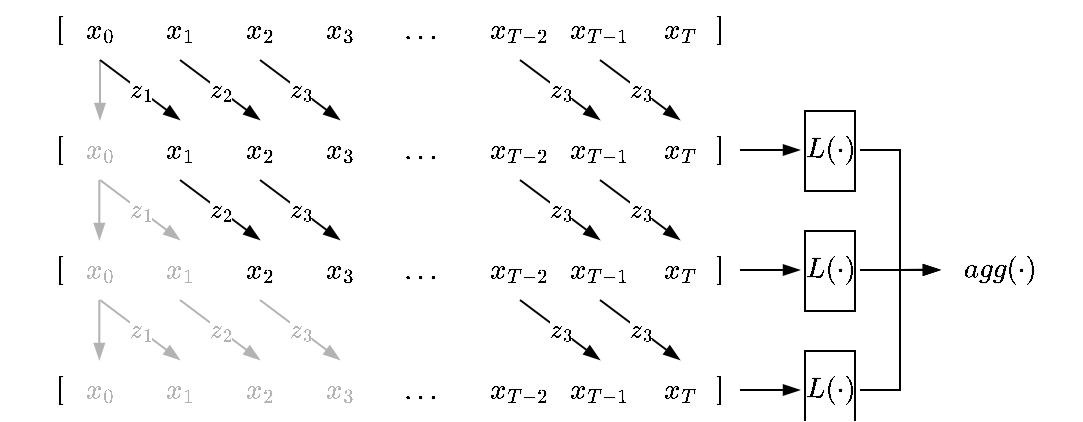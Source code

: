 <mxfile version="20.8.16" type="device"><diagram name="Page-1" id="5RpuQWyHDewdlg86QHUl"><mxGraphModel dx="1434" dy="963" grid="1" gridSize="10" guides="1" tooltips="1" connect="1" arrows="1" fold="1" page="1" pageScale="1" pageWidth="850" pageHeight="1100" math="1" shadow="0"><root><mxCell id="0"/><mxCell id="1" parent="0"/><mxCell id="D46S9qmXXGmL91cdWXB0-4" value="$$x_0$$" style="text;html=1;strokeColor=none;fillColor=none;align=center;verticalAlign=middle;whiteSpace=wrap;rounded=0;" vertex="1" parent="1"><mxGeometry x="220" y="230" width="60" height="30" as="geometry"/></mxCell><mxCell id="D46S9qmXXGmL91cdWXB0-5" value="$$x_1$$" style="text;html=1;strokeColor=none;fillColor=none;align=center;verticalAlign=middle;whiteSpace=wrap;rounded=0;" vertex="1" parent="1"><mxGeometry x="260" y="230" width="60" height="30" as="geometry"/></mxCell><mxCell id="D46S9qmXXGmL91cdWXB0-6" value="$$x_2$$" style="text;html=1;strokeColor=none;fillColor=none;align=center;verticalAlign=middle;whiteSpace=wrap;rounded=0;" vertex="1" parent="1"><mxGeometry x="300" y="230" width="60" height="30" as="geometry"/></mxCell><mxCell id="D46S9qmXXGmL91cdWXB0-7" value="$$x_3$$" style="text;html=1;strokeColor=none;fillColor=none;align=center;verticalAlign=middle;whiteSpace=wrap;rounded=0;" vertex="1" parent="1"><mxGeometry x="340" y="230" width="60" height="30" as="geometry"/></mxCell><mxCell id="D46S9qmXXGmL91cdWXB0-8" value="$$...$$" style="text;html=1;strokeColor=none;fillColor=none;align=center;verticalAlign=middle;whiteSpace=wrap;rounded=0;" vertex="1" parent="1"><mxGeometry x="380" y="230" width="60" height="30" as="geometry"/></mxCell><mxCell id="D46S9qmXXGmL91cdWXB0-9" value="$$x_{T-2}$$" style="text;html=1;strokeColor=none;fillColor=none;align=center;verticalAlign=middle;whiteSpace=wrap;rounded=0;" vertex="1" parent="1"><mxGeometry x="430" y="230" width="60" height="30" as="geometry"/></mxCell><mxCell id="D46S9qmXXGmL91cdWXB0-10" value="$$x_{T-1}$$" style="text;html=1;strokeColor=none;fillColor=none;align=center;verticalAlign=middle;whiteSpace=wrap;rounded=0;" vertex="1" parent="1"><mxGeometry x="470" y="230" width="60" height="30" as="geometry"/></mxCell><mxCell id="D46S9qmXXGmL91cdWXB0-11" value="$$x_T$$" style="text;html=1;strokeColor=none;fillColor=none;align=center;verticalAlign=middle;whiteSpace=wrap;rounded=0;" vertex="1" parent="1"><mxGeometry x="510" y="230" width="60" height="30" as="geometry"/></mxCell><mxCell id="D46S9qmXXGmL91cdWXB0-12" value="$$]$$" style="text;html=1;strokeColor=none;fillColor=none;align=center;verticalAlign=middle;whiteSpace=wrap;rounded=0;" vertex="1" parent="1"><mxGeometry x="530" y="230" width="60" height="30" as="geometry"/></mxCell><mxCell id="D46S9qmXXGmL91cdWXB0-13" value="$$[$$" style="text;html=1;strokeColor=none;fillColor=none;align=center;verticalAlign=middle;whiteSpace=wrap;rounded=0;" vertex="1" parent="1"><mxGeometry x="200" y="230" width="60" height="30" as="geometry"/></mxCell><mxCell id="D46S9qmXXGmL91cdWXB0-14" value="$$x_0$$" style="text;html=1;strokeColor=none;fillColor=none;align=center;verticalAlign=middle;whiteSpace=wrap;rounded=0;fontColor=#B3B3B3;" vertex="1" parent="1"><mxGeometry x="220" y="290" width="60" height="30" as="geometry"/></mxCell><mxCell id="D46S9qmXXGmL91cdWXB0-15" value="$$x_1$$" style="text;html=1;strokeColor=none;fillColor=none;align=center;verticalAlign=middle;whiteSpace=wrap;rounded=0;" vertex="1" parent="1"><mxGeometry x="260" y="290" width="60" height="30" as="geometry"/></mxCell><mxCell id="D46S9qmXXGmL91cdWXB0-16" value="$$x_2$$" style="text;html=1;strokeColor=none;fillColor=none;align=center;verticalAlign=middle;whiteSpace=wrap;rounded=0;" vertex="1" parent="1"><mxGeometry x="300" y="290" width="60" height="30" as="geometry"/></mxCell><mxCell id="D46S9qmXXGmL91cdWXB0-17" value="$$x_3$$" style="text;html=1;strokeColor=none;fillColor=none;align=center;verticalAlign=middle;whiteSpace=wrap;rounded=0;" vertex="1" parent="1"><mxGeometry x="340" y="290" width="60" height="30" as="geometry"/></mxCell><mxCell id="D46S9qmXXGmL91cdWXB0-18" value="$$...$$" style="text;html=1;strokeColor=none;fillColor=none;align=center;verticalAlign=middle;whiteSpace=wrap;rounded=0;" vertex="1" parent="1"><mxGeometry x="380" y="290" width="60" height="30" as="geometry"/></mxCell><mxCell id="D46S9qmXXGmL91cdWXB0-19" value="$$x_{T-2}$$" style="text;html=1;strokeColor=none;fillColor=none;align=center;verticalAlign=middle;whiteSpace=wrap;rounded=0;" vertex="1" parent="1"><mxGeometry x="430" y="290" width="60" height="30" as="geometry"/></mxCell><mxCell id="D46S9qmXXGmL91cdWXB0-20" value="$$x_{T-1}$$" style="text;html=1;strokeColor=none;fillColor=none;align=center;verticalAlign=middle;whiteSpace=wrap;rounded=0;" vertex="1" parent="1"><mxGeometry x="470" y="290" width="60" height="30" as="geometry"/></mxCell><mxCell id="D46S9qmXXGmL91cdWXB0-21" value="$$x_T$$" style="text;html=1;strokeColor=none;fillColor=none;align=center;verticalAlign=middle;whiteSpace=wrap;rounded=0;" vertex="1" parent="1"><mxGeometry x="510" y="290" width="60" height="30" as="geometry"/></mxCell><mxCell id="D46S9qmXXGmL91cdWXB0-22" value="$$]$$" style="text;html=1;strokeColor=none;fillColor=none;align=center;verticalAlign=middle;whiteSpace=wrap;rounded=0;" vertex="1" parent="1"><mxGeometry x="530" y="290" width="60" height="30" as="geometry"/></mxCell><mxCell id="D46S9qmXXGmL91cdWXB0-23" value="$$[$$" style="text;html=1;strokeColor=none;fillColor=none;align=center;verticalAlign=middle;whiteSpace=wrap;rounded=0;" vertex="1" parent="1"><mxGeometry x="200" y="290" width="60" height="30" as="geometry"/></mxCell><mxCell id="D46S9qmXXGmL91cdWXB0-24" value="$$x_0$$" style="text;html=1;strokeColor=none;fillColor=none;align=center;verticalAlign=middle;whiteSpace=wrap;rounded=0;fontColor=#B3B3B3;" vertex="1" parent="1"><mxGeometry x="220" y="350" width="60" height="30" as="geometry"/></mxCell><mxCell id="D46S9qmXXGmL91cdWXB0-25" value="$$x_1$$" style="text;html=1;strokeColor=none;fillColor=none;align=center;verticalAlign=middle;whiteSpace=wrap;rounded=0;fontColor=#B3B3B3;" vertex="1" parent="1"><mxGeometry x="260" y="350" width="60" height="30" as="geometry"/></mxCell><mxCell id="D46S9qmXXGmL91cdWXB0-26" value="$$x_2$$" style="text;html=1;strokeColor=none;fillColor=none;align=center;verticalAlign=middle;whiteSpace=wrap;rounded=0;" vertex="1" parent="1"><mxGeometry x="300" y="350" width="60" height="30" as="geometry"/></mxCell><mxCell id="D46S9qmXXGmL91cdWXB0-27" value="$$x_3$$" style="text;html=1;strokeColor=none;fillColor=none;align=center;verticalAlign=middle;whiteSpace=wrap;rounded=0;" vertex="1" parent="1"><mxGeometry x="340" y="350" width="60" height="30" as="geometry"/></mxCell><mxCell id="D46S9qmXXGmL91cdWXB0-28" value="$$...$$" style="text;html=1;strokeColor=none;fillColor=none;align=center;verticalAlign=middle;whiteSpace=wrap;rounded=0;" vertex="1" parent="1"><mxGeometry x="380" y="350" width="60" height="30" as="geometry"/></mxCell><mxCell id="D46S9qmXXGmL91cdWXB0-29" value="$$x_{T-2}$$" style="text;html=1;strokeColor=none;fillColor=none;align=center;verticalAlign=middle;whiteSpace=wrap;rounded=0;" vertex="1" parent="1"><mxGeometry x="430" y="350" width="60" height="30" as="geometry"/></mxCell><mxCell id="D46S9qmXXGmL91cdWXB0-30" value="$$x_{T-1}$$" style="text;html=1;strokeColor=none;fillColor=none;align=center;verticalAlign=middle;whiteSpace=wrap;rounded=0;" vertex="1" parent="1"><mxGeometry x="470" y="350" width="60" height="30" as="geometry"/></mxCell><mxCell id="D46S9qmXXGmL91cdWXB0-31" value="$$x_T$$" style="text;html=1;strokeColor=none;fillColor=none;align=center;verticalAlign=middle;whiteSpace=wrap;rounded=0;" vertex="1" parent="1"><mxGeometry x="510" y="350" width="60" height="30" as="geometry"/></mxCell><mxCell id="D46S9qmXXGmL91cdWXB0-32" value="$$]$$" style="text;html=1;strokeColor=none;fillColor=none;align=center;verticalAlign=middle;whiteSpace=wrap;rounded=0;" vertex="1" parent="1"><mxGeometry x="530" y="350" width="60" height="30" as="geometry"/></mxCell><mxCell id="D46S9qmXXGmL91cdWXB0-33" value="$$[$$" style="text;html=1;strokeColor=none;fillColor=none;align=center;verticalAlign=middle;whiteSpace=wrap;rounded=0;" vertex="1" parent="1"><mxGeometry x="200" y="350" width="60" height="30" as="geometry"/></mxCell><mxCell id="D46S9qmXXGmL91cdWXB0-34" value="$$x_0$$" style="text;html=1;strokeColor=none;fillColor=none;align=center;verticalAlign=middle;whiteSpace=wrap;rounded=0;fontColor=#B3B3B3;" vertex="1" parent="1"><mxGeometry x="220" y="410" width="60" height="30" as="geometry"/></mxCell><mxCell id="D46S9qmXXGmL91cdWXB0-35" value="$$x_1$$" style="text;html=1;strokeColor=none;fillColor=none;align=center;verticalAlign=middle;whiteSpace=wrap;rounded=0;fontColor=#B3B3B3;" vertex="1" parent="1"><mxGeometry x="260" y="410" width="60" height="30" as="geometry"/></mxCell><mxCell id="D46S9qmXXGmL91cdWXB0-36" value="$$x_2$$" style="text;html=1;strokeColor=none;fillColor=none;align=center;verticalAlign=middle;whiteSpace=wrap;rounded=0;fontColor=#B3B3B3;" vertex="1" parent="1"><mxGeometry x="300" y="410" width="60" height="30" as="geometry"/></mxCell><mxCell id="D46S9qmXXGmL91cdWXB0-37" value="$$x_3$$" style="text;html=1;strokeColor=none;fillColor=none;align=center;verticalAlign=middle;whiteSpace=wrap;rounded=0;fontColor=#B3B3B3;" vertex="1" parent="1"><mxGeometry x="340" y="410" width="60" height="30" as="geometry"/></mxCell><mxCell id="D46S9qmXXGmL91cdWXB0-38" value="$$...$$" style="text;html=1;strokeColor=none;fillColor=none;align=center;verticalAlign=middle;whiteSpace=wrap;rounded=0;" vertex="1" parent="1"><mxGeometry x="380" y="410" width="60" height="30" as="geometry"/></mxCell><mxCell id="D46S9qmXXGmL91cdWXB0-39" value="$$x_{T-2}$$" style="text;html=1;strokeColor=none;fillColor=none;align=center;verticalAlign=middle;whiteSpace=wrap;rounded=0;" vertex="1" parent="1"><mxGeometry x="430" y="410" width="60" height="30" as="geometry"/></mxCell><mxCell id="D46S9qmXXGmL91cdWXB0-40" value="$$x_{T-1}$$" style="text;html=1;strokeColor=none;fillColor=none;align=center;verticalAlign=middle;whiteSpace=wrap;rounded=0;" vertex="1" parent="1"><mxGeometry x="470" y="410" width="60" height="30" as="geometry"/></mxCell><mxCell id="D46S9qmXXGmL91cdWXB0-41" value="$$x_T$$" style="text;html=1;strokeColor=none;fillColor=none;align=center;verticalAlign=middle;whiteSpace=wrap;rounded=0;" vertex="1" parent="1"><mxGeometry x="510" y="410" width="60" height="30" as="geometry"/></mxCell><mxCell id="D46S9qmXXGmL91cdWXB0-42" value="$$]$$" style="text;html=1;strokeColor=none;fillColor=none;align=center;verticalAlign=middle;whiteSpace=wrap;rounded=0;" vertex="1" parent="1"><mxGeometry x="530" y="410" width="60" height="30" as="geometry"/></mxCell><mxCell id="D46S9qmXXGmL91cdWXB0-43" value="$$[$$" style="text;html=1;strokeColor=none;fillColor=none;align=center;verticalAlign=middle;whiteSpace=wrap;rounded=0;" vertex="1" parent="1"><mxGeometry x="200" y="410" width="60" height="30" as="geometry"/></mxCell><mxCell id="D46S9qmXXGmL91cdWXB0-44" value="" style="endArrow=blockThin;html=1;rounded=0;exitX=1;exitY=0.5;exitDx=0;exitDy=0;endFill=1;" edge="1" parent="1" source="D46S9qmXXGmL91cdWXB0-21" target="D46S9qmXXGmL91cdWXB0-96"><mxGeometry width="50" height="50" relative="1" as="geometry"><mxPoint x="570" y="300" as="sourcePoint"/><mxPoint x="620" y="305" as="targetPoint"/></mxGeometry></mxCell><mxCell id="D46S9qmXXGmL91cdWXB0-45" value="" style="endArrow=blockThin;html=1;rounded=0;exitX=1;exitY=0.5;exitDx=0;exitDy=0;endFill=1;entryX=0;entryY=0.5;entryDx=0;entryDy=0;" edge="1" parent="1" source="D46S9qmXXGmL91cdWXB0-31" target="D46S9qmXXGmL91cdWXB0-97"><mxGeometry width="50" height="50" relative="1" as="geometry"><mxPoint x="600" y="315" as="sourcePoint"/><mxPoint x="600" y="360" as="targetPoint"/></mxGeometry></mxCell><mxCell id="D46S9qmXXGmL91cdWXB0-46" value="" style="endArrow=blockThin;html=1;rounded=0;exitX=1;exitY=0.5;exitDx=0;exitDy=0;endFill=1;entryX=0;entryY=0.5;entryDx=0;entryDy=0;" edge="1" parent="1" source="D46S9qmXXGmL91cdWXB0-41" target="D46S9qmXXGmL91cdWXB0-98"><mxGeometry width="50" height="50" relative="1" as="geometry"><mxPoint x="580" y="375" as="sourcePoint"/><mxPoint x="640" y="370" as="targetPoint"/></mxGeometry></mxCell><mxCell id="D46S9qmXXGmL91cdWXB0-47" value="" style="endArrow=blockThin;html=1;rounded=0;exitX=0.5;exitY=1;exitDx=0;exitDy=0;entryX=0.5;entryY=0;entryDx=0;entryDy=0;strokeColor=#B3B3B3;endFill=1;" edge="1" parent="1" source="D46S9qmXXGmL91cdWXB0-4" target="D46S9qmXXGmL91cdWXB0-14"><mxGeometry width="50" height="50" relative="1" as="geometry"><mxPoint x="580.0" y="315" as="sourcePoint"/><mxPoint x="640.0" y="350" as="targetPoint"/></mxGeometry></mxCell><mxCell id="D46S9qmXXGmL91cdWXB0-48" value="" style="endArrow=blockThin;html=1;rounded=0;exitX=0.5;exitY=1;exitDx=0;exitDy=0;entryX=0.5;entryY=0;entryDx=0;entryDy=0;strokeColor=#B3B3B3;endFill=1;" edge="1" parent="1"><mxGeometry width="50" height="50" relative="1" as="geometry"><mxPoint x="249.66" y="320" as="sourcePoint"/><mxPoint x="249.66" y="350" as="targetPoint"/></mxGeometry></mxCell><mxCell id="D46S9qmXXGmL91cdWXB0-49" value="" style="endArrow=blockThin;html=1;rounded=0;exitX=0.5;exitY=1;exitDx=0;exitDy=0;entryX=0.5;entryY=0;entryDx=0;entryDy=0;strokeColor=#B3B3B3;endFill=1;" edge="1" parent="1"><mxGeometry width="50" height="50" relative="1" as="geometry"><mxPoint x="249.66" y="380" as="sourcePoint"/><mxPoint x="249.66" y="410" as="targetPoint"/></mxGeometry></mxCell><mxCell id="D46S9qmXXGmL91cdWXB0-57" value="" style="endArrow=blockThin;html=1;rounded=0;strokeColor=#000000;fontColor=#B3B3B3;exitX=0.5;exitY=1;exitDx=0;exitDy=0;entryX=0.5;entryY=0;entryDx=0;entryDy=0;endFill=1;" edge="1" parent="1" source="D46S9qmXXGmL91cdWXB0-4" target="D46S9qmXXGmL91cdWXB0-15"><mxGeometry relative="1" as="geometry"><mxPoint x="210" y="270" as="sourcePoint"/><mxPoint x="310" y="270" as="targetPoint"/></mxGeometry></mxCell><mxCell id="D46S9qmXXGmL91cdWXB0-58" value="$$z_1$$" style="edgeLabel;resizable=0;html=1;align=center;verticalAlign=middle;fontColor=#000000;" connectable="0" vertex="1" parent="D46S9qmXXGmL91cdWXB0-57"><mxGeometry relative="1" as="geometry"/></mxCell><mxCell id="D46S9qmXXGmL91cdWXB0-59" value="" style="endArrow=blockThin;html=1;rounded=0;strokeColor=#000000;fontColor=#B3B3B3;exitX=0.5;exitY=1;exitDx=0;exitDy=0;entryX=0.5;entryY=0;entryDx=0;entryDy=0;endFill=1;" edge="1" parent="1" source="D46S9qmXXGmL91cdWXB0-5" target="D46S9qmXXGmL91cdWXB0-16"><mxGeometry relative="1" as="geometry"><mxPoint x="260" y="270" as="sourcePoint"/><mxPoint x="300" y="300" as="targetPoint"/></mxGeometry></mxCell><mxCell id="D46S9qmXXGmL91cdWXB0-60" value="$$z_2$$" style="edgeLabel;resizable=0;html=1;align=center;verticalAlign=middle;fontColor=#000000;" connectable="0" vertex="1" parent="D46S9qmXXGmL91cdWXB0-59"><mxGeometry relative="1" as="geometry"/></mxCell><mxCell id="D46S9qmXXGmL91cdWXB0-61" value="" style="endArrow=blockThin;html=1;rounded=0;strokeColor=#000000;fontColor=#B3B3B3;exitX=0.5;exitY=1;exitDx=0;exitDy=0;entryX=0.5;entryY=0;entryDx=0;entryDy=0;endFill=1;" edge="1" parent="1" source="D46S9qmXXGmL91cdWXB0-6" target="D46S9qmXXGmL91cdWXB0-17"><mxGeometry relative="1" as="geometry"><mxPoint x="270" y="280" as="sourcePoint"/><mxPoint x="310" y="310" as="targetPoint"/></mxGeometry></mxCell><mxCell id="D46S9qmXXGmL91cdWXB0-62" value="$$z_3$$" style="edgeLabel;resizable=0;html=1;align=center;verticalAlign=middle;fontColor=#000000;" connectable="0" vertex="1" parent="D46S9qmXXGmL91cdWXB0-61"><mxGeometry relative="1" as="geometry"/></mxCell><mxCell id="D46S9qmXXGmL91cdWXB0-64" value="" style="endArrow=blockThin;html=1;rounded=0;strokeColor=#000000;fontColor=#B3B3B3;exitX=0.5;exitY=1;exitDx=0;exitDy=0;entryX=0.5;entryY=0;entryDx=0;entryDy=0;endFill=1;" edge="1" parent="1" source="D46S9qmXXGmL91cdWXB0-9" target="D46S9qmXXGmL91cdWXB0-20"><mxGeometry relative="1" as="geometry"><mxPoint x="450" y="270" as="sourcePoint"/><mxPoint x="490" y="300" as="targetPoint"/></mxGeometry></mxCell><mxCell id="D46S9qmXXGmL91cdWXB0-65" value="$$z_3$$" style="edgeLabel;resizable=0;html=1;align=center;verticalAlign=middle;fontColor=#000000;" connectable="0" vertex="1" parent="D46S9qmXXGmL91cdWXB0-64"><mxGeometry relative="1" as="geometry"/></mxCell><mxCell id="D46S9qmXXGmL91cdWXB0-66" value="" style="endArrow=blockThin;html=1;rounded=0;strokeColor=#000000;fontColor=#B3B3B3;exitX=0.5;exitY=1;exitDx=0;exitDy=0;entryX=0.5;entryY=0;entryDx=0;entryDy=0;endFill=1;" edge="1" parent="1" source="D46S9qmXXGmL91cdWXB0-10" target="D46S9qmXXGmL91cdWXB0-21"><mxGeometry relative="1" as="geometry"><mxPoint x="470" y="270" as="sourcePoint"/><mxPoint x="510" y="300" as="targetPoint"/></mxGeometry></mxCell><mxCell id="D46S9qmXXGmL91cdWXB0-67" value="$$z_3$$" style="edgeLabel;resizable=0;html=1;align=center;verticalAlign=middle;fontColor=#000000;" connectable="0" vertex="1" parent="D46S9qmXXGmL91cdWXB0-66"><mxGeometry relative="1" as="geometry"/></mxCell><mxCell id="D46S9qmXXGmL91cdWXB0-73" value="" style="endArrow=blockThin;html=1;rounded=0;strokeColor=#B3B3B3;fontColor=#B3B3B3;exitX=0.5;exitY=1;exitDx=0;exitDy=0;entryX=0.5;entryY=0;entryDx=0;entryDy=0;endFill=1;" edge="1" parent="1"><mxGeometry relative="1" as="geometry"><mxPoint x="250" y="320" as="sourcePoint"/><mxPoint x="290" y="350" as="targetPoint"/></mxGeometry></mxCell><mxCell id="D46S9qmXXGmL91cdWXB0-74" value="$$z_1$$" style="edgeLabel;resizable=0;html=1;align=center;verticalAlign=middle;fontColor=#B3B3B3;" connectable="0" vertex="1" parent="D46S9qmXXGmL91cdWXB0-73"><mxGeometry relative="1" as="geometry"/></mxCell><mxCell id="D46S9qmXXGmL91cdWXB0-75" value="" style="endArrow=blockThin;html=1;rounded=0;strokeColor=#000000;fontColor=#B3B3B3;exitX=0.5;exitY=1;exitDx=0;exitDy=0;entryX=0.5;entryY=0;entryDx=0;entryDy=0;endFill=1;" edge="1" parent="1"><mxGeometry relative="1" as="geometry"><mxPoint x="290" y="320" as="sourcePoint"/><mxPoint x="330" y="350" as="targetPoint"/></mxGeometry></mxCell><mxCell id="D46S9qmXXGmL91cdWXB0-76" value="$$z_2$$" style="edgeLabel;resizable=0;html=1;align=center;verticalAlign=middle;fontColor=#000000;" connectable="0" vertex="1" parent="D46S9qmXXGmL91cdWXB0-75"><mxGeometry relative="1" as="geometry"/></mxCell><mxCell id="D46S9qmXXGmL91cdWXB0-77" value="" style="endArrow=blockThin;html=1;rounded=0;strokeColor=#000000;fontColor=#B3B3B3;exitX=0.5;exitY=1;exitDx=0;exitDy=0;entryX=0.5;entryY=0;entryDx=0;entryDy=0;endFill=1;" edge="1" parent="1"><mxGeometry relative="1" as="geometry"><mxPoint x="330" y="320" as="sourcePoint"/><mxPoint x="370" y="350" as="targetPoint"/></mxGeometry></mxCell><mxCell id="D46S9qmXXGmL91cdWXB0-78" value="$$z_3$$" style="edgeLabel;resizable=0;html=1;align=center;verticalAlign=middle;fontColor=#000000;" connectable="0" vertex="1" parent="D46S9qmXXGmL91cdWXB0-77"><mxGeometry relative="1" as="geometry"/></mxCell><mxCell id="D46S9qmXXGmL91cdWXB0-79" value="" style="endArrow=blockThin;html=1;rounded=0;strokeColor=#000000;fontColor=#B3B3B3;exitX=0.5;exitY=1;exitDx=0;exitDy=0;entryX=0.5;entryY=0;entryDx=0;entryDy=0;endFill=1;" edge="1" parent="1"><mxGeometry relative="1" as="geometry"><mxPoint x="460" y="320" as="sourcePoint"/><mxPoint x="500" y="350" as="targetPoint"/></mxGeometry></mxCell><mxCell id="D46S9qmXXGmL91cdWXB0-80" value="$$z_3$$" style="edgeLabel;resizable=0;html=1;align=center;verticalAlign=middle;fontColor=#000000;" connectable="0" vertex="1" parent="D46S9qmXXGmL91cdWXB0-79"><mxGeometry relative="1" as="geometry"/></mxCell><mxCell id="D46S9qmXXGmL91cdWXB0-81" value="" style="endArrow=blockThin;html=1;rounded=0;strokeColor=#000000;fontColor=#B3B3B3;exitX=0.5;exitY=1;exitDx=0;exitDy=0;entryX=0.5;entryY=0;entryDx=0;entryDy=0;endFill=1;" edge="1" parent="1"><mxGeometry relative="1" as="geometry"><mxPoint x="500" y="320" as="sourcePoint"/><mxPoint x="540" y="350" as="targetPoint"/></mxGeometry></mxCell><mxCell id="D46S9qmXXGmL91cdWXB0-82" value="$$z_3$$" style="edgeLabel;resizable=0;html=1;align=center;verticalAlign=middle;fontColor=#000000;" connectable="0" vertex="1" parent="D46S9qmXXGmL91cdWXB0-81"><mxGeometry relative="1" as="geometry"/></mxCell><mxCell id="D46S9qmXXGmL91cdWXB0-83" value="" style="endArrow=blockThin;html=1;rounded=0;strokeColor=#B3B3B3;fontColor=#B3B3B3;exitX=0.5;exitY=1;exitDx=0;exitDy=0;entryX=0.5;entryY=0;entryDx=0;entryDy=0;endFill=1;" edge="1" parent="1"><mxGeometry relative="1" as="geometry"><mxPoint x="250" y="380" as="sourcePoint"/><mxPoint x="290" y="410" as="targetPoint"/></mxGeometry></mxCell><mxCell id="D46S9qmXXGmL91cdWXB0-84" value="$$z_1$$" style="edgeLabel;resizable=0;html=1;align=center;verticalAlign=middle;fontColor=#B3B3B3;" connectable="0" vertex="1" parent="D46S9qmXXGmL91cdWXB0-83"><mxGeometry relative="1" as="geometry"/></mxCell><mxCell id="D46S9qmXXGmL91cdWXB0-85" value="" style="endArrow=blockThin;html=1;rounded=0;strokeColor=#B3B3B3;fontColor=#B3B3B3;exitX=0.5;exitY=1;exitDx=0;exitDy=0;entryX=0.5;entryY=0;entryDx=0;entryDy=0;endFill=1;" edge="1" parent="1"><mxGeometry relative="1" as="geometry"><mxPoint x="290" y="380" as="sourcePoint"/><mxPoint x="330" y="410" as="targetPoint"/></mxGeometry></mxCell><mxCell id="D46S9qmXXGmL91cdWXB0-86" value="$$z_2$$" style="edgeLabel;resizable=0;html=1;align=center;verticalAlign=middle;fontColor=#B3B3B3;" connectable="0" vertex="1" parent="D46S9qmXXGmL91cdWXB0-85"><mxGeometry relative="1" as="geometry"/></mxCell><mxCell id="D46S9qmXXGmL91cdWXB0-87" value="" style="endArrow=blockThin;html=1;rounded=0;strokeColor=#B3B3B3;fontColor=#B3B3B3;exitX=0.5;exitY=1;exitDx=0;exitDy=0;entryX=0.5;entryY=0;entryDx=0;entryDy=0;endFill=1;" edge="1" parent="1"><mxGeometry relative="1" as="geometry"><mxPoint x="330" y="380" as="sourcePoint"/><mxPoint x="370" y="410" as="targetPoint"/></mxGeometry></mxCell><mxCell id="D46S9qmXXGmL91cdWXB0-88" value="$$z_3$$" style="edgeLabel;resizable=0;html=1;align=center;verticalAlign=middle;fontColor=#B3B3B3;" connectable="0" vertex="1" parent="D46S9qmXXGmL91cdWXB0-87"><mxGeometry relative="1" as="geometry"/></mxCell><mxCell id="D46S9qmXXGmL91cdWXB0-89" value="" style="endArrow=blockThin;html=1;rounded=0;strokeColor=#000000;fontColor=#B3B3B3;exitX=0.5;exitY=1;exitDx=0;exitDy=0;entryX=0.5;entryY=0;entryDx=0;entryDy=0;endFill=1;" edge="1" parent="1"><mxGeometry relative="1" as="geometry"><mxPoint x="460" y="380" as="sourcePoint"/><mxPoint x="500" y="410" as="targetPoint"/></mxGeometry></mxCell><mxCell id="D46S9qmXXGmL91cdWXB0-90" value="$$z_3$$" style="edgeLabel;resizable=0;html=1;align=center;verticalAlign=middle;fontColor=#000000;" connectable="0" vertex="1" parent="D46S9qmXXGmL91cdWXB0-89"><mxGeometry relative="1" as="geometry"/></mxCell><mxCell id="D46S9qmXXGmL91cdWXB0-91" value="" style="endArrow=blockThin;html=1;rounded=0;strokeColor=#000000;fontColor=#B3B3B3;exitX=0.5;exitY=1;exitDx=0;exitDy=0;entryX=0.5;entryY=0;entryDx=0;entryDy=0;endFill=1;" edge="1" parent="1"><mxGeometry relative="1" as="geometry"><mxPoint x="500" y="380" as="sourcePoint"/><mxPoint x="540" y="410" as="targetPoint"/></mxGeometry></mxCell><mxCell id="D46S9qmXXGmL91cdWXB0-92" value="$$z_3$$" style="edgeLabel;resizable=0;html=1;align=center;verticalAlign=middle;fontColor=#000000;" connectable="0" vertex="1" parent="D46S9qmXXGmL91cdWXB0-91"><mxGeometry relative="1" as="geometry"/></mxCell><mxCell id="D46S9qmXXGmL91cdWXB0-100" style="edgeStyle=orthogonalEdgeStyle;rounded=0;orthogonalLoop=1;jettySize=auto;html=1;exitX=1;exitY=0.5;exitDx=0;exitDy=0;entryX=0;entryY=0.5;entryDx=0;entryDy=0;strokeColor=#000000;fontColor=#000000;endArrow=blockThin;endFill=1;labelBackgroundColor=#000000;" edge="1" parent="1" source="D46S9qmXXGmL91cdWXB0-96" target="D46S9qmXXGmL91cdWXB0-99"><mxGeometry relative="1" as="geometry"/></mxCell><mxCell id="D46S9qmXXGmL91cdWXB0-96" value="$$L(\cdot)$$" style="text;html=1;strokeColor=none;fillColor=none;align=center;verticalAlign=middle;whiteSpace=wrap;rounded=0;fontColor=#000000;labelBorderColor=default;" vertex="1" parent="1"><mxGeometry x="600" y="290" width="30" height="30" as="geometry"/></mxCell><mxCell id="D46S9qmXXGmL91cdWXB0-101" style="edgeStyle=orthogonalEdgeStyle;rounded=0;orthogonalLoop=1;jettySize=auto;html=1;exitX=1;exitY=0.5;exitDx=0;exitDy=0;strokeColor=#000000;fontColor=#000000;endArrow=blockThin;endFill=1;labelBackgroundColor=#000000;" edge="1" parent="1" source="D46S9qmXXGmL91cdWXB0-97"><mxGeometry relative="1" as="geometry"><mxPoint x="670" y="364.857" as="targetPoint"/></mxGeometry></mxCell><mxCell id="D46S9qmXXGmL91cdWXB0-97" value="$$L(\cdot)$$" style="text;html=1;strokeColor=none;fillColor=none;align=center;verticalAlign=middle;whiteSpace=wrap;rounded=0;fontColor=#000000;labelBorderColor=default;" vertex="1" parent="1"><mxGeometry x="600" y="350" width="30" height="30" as="geometry"/></mxCell><mxCell id="D46S9qmXXGmL91cdWXB0-102" style="edgeStyle=orthogonalEdgeStyle;rounded=0;orthogonalLoop=1;jettySize=auto;html=1;exitX=1;exitY=0.5;exitDx=0;exitDy=0;strokeColor=#000000;fontColor=#000000;endArrow=blockThin;endFill=1;entryX=0;entryY=0.5;entryDx=0;entryDy=0;labelBackgroundColor=#000000;" edge="1" parent="1" source="D46S9qmXXGmL91cdWXB0-98" target="D46S9qmXXGmL91cdWXB0-99"><mxGeometry relative="1" as="geometry"><mxPoint x="680" y="410" as="targetPoint"/></mxGeometry></mxCell><mxCell id="D46S9qmXXGmL91cdWXB0-98" value="$$L(\cdot)$$" style="text;html=1;strokeColor=none;fillColor=none;align=center;verticalAlign=middle;whiteSpace=wrap;rounded=0;fontColor=#000000;labelBorderColor=default;" vertex="1" parent="1"><mxGeometry x="600" y="410" width="30" height="30" as="geometry"/></mxCell><mxCell id="D46S9qmXXGmL91cdWXB0-99" value="$$agg(\cdot)$$" style="text;html=1;strokeColor=none;fillColor=none;align=center;verticalAlign=middle;whiteSpace=wrap;rounded=0;fontColor=#000000;" vertex="1" parent="1"><mxGeometry x="670" y="350" width="60" height="30" as="geometry"/></mxCell></root></mxGraphModel></diagram></mxfile>
